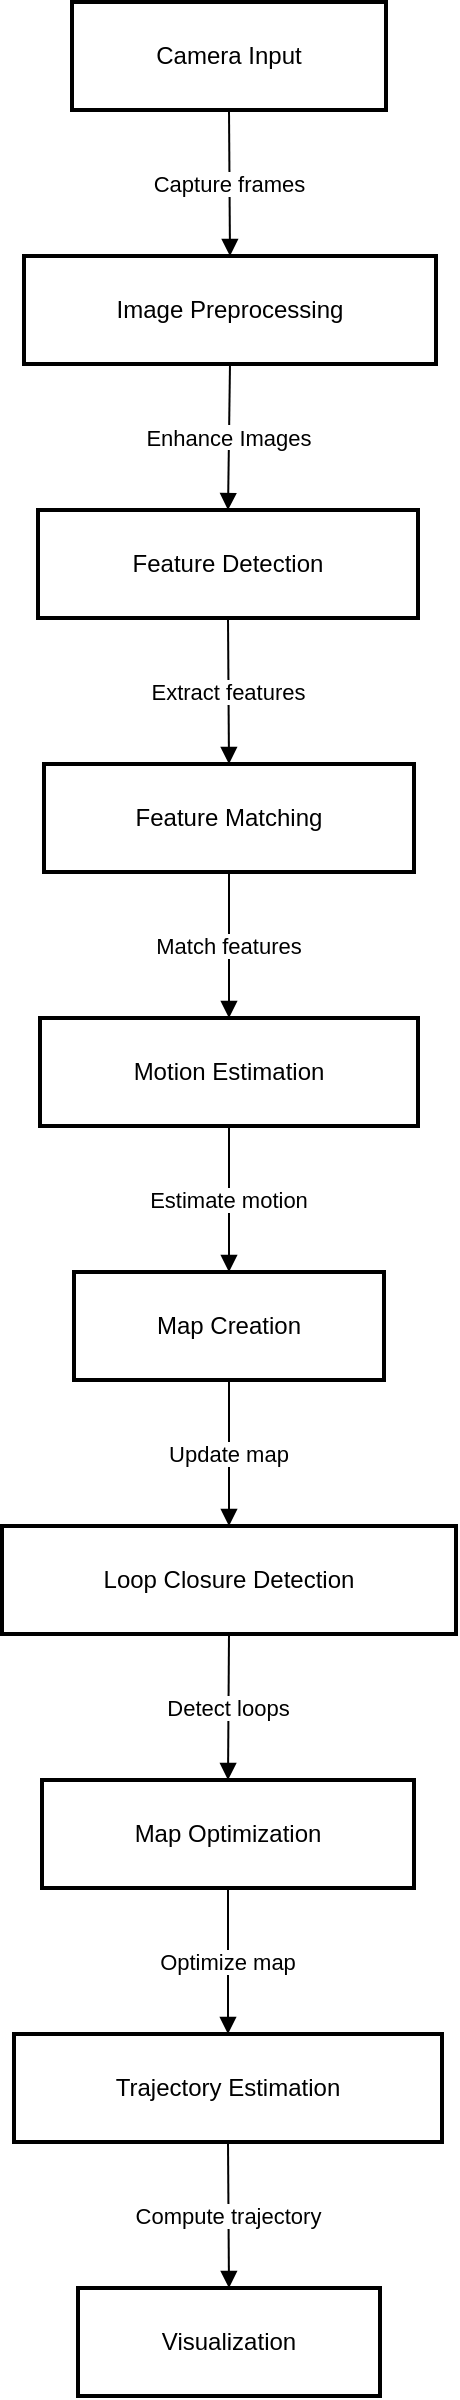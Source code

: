 <mxfile version="26.2.14">
  <diagram name="Page-1" id="-fobINWZPjJc2JqUtG3q">
    <mxGraphModel>
      <root>
        <mxCell id="0" />
        <mxCell id="1" parent="0" />
        <mxCell id="2" value="Camera Input" style="whiteSpace=wrap;strokeWidth=2;" vertex="1" parent="1">
          <mxGeometry x="43" y="8" width="157" height="54" as="geometry" />
        </mxCell>
        <mxCell id="3" value="Image Preprocessing" style="whiteSpace=wrap;strokeWidth=2;" vertex="1" parent="1">
          <mxGeometry x="19" y="135" width="206" height="54" as="geometry" />
        </mxCell>
        <mxCell id="4" value="Feature Detection" style="whiteSpace=wrap;strokeWidth=2;" vertex="1" parent="1">
          <mxGeometry x="26" y="262" width="190" height="54" as="geometry" />
        </mxCell>
        <mxCell id="5" value="Feature Matching" style="whiteSpace=wrap;strokeWidth=2;" vertex="1" parent="1">
          <mxGeometry x="29" y="389" width="185" height="54" as="geometry" />
        </mxCell>
        <mxCell id="6" value="Motion Estimation" style="whiteSpace=wrap;strokeWidth=2;" vertex="1" parent="1">
          <mxGeometry x="27" y="516" width="189" height="54" as="geometry" />
        </mxCell>
        <mxCell id="7" value="Map Creation" style="whiteSpace=wrap;strokeWidth=2;" vertex="1" parent="1">
          <mxGeometry x="44" y="643" width="155" height="54" as="geometry" />
        </mxCell>
        <mxCell id="8" value="Loop Closure Detection" style="whiteSpace=wrap;strokeWidth=2;" vertex="1" parent="1">
          <mxGeometry x="8" y="770" width="227" height="54" as="geometry" />
        </mxCell>
        <mxCell id="9" value="Map Optimization" style="whiteSpace=wrap;strokeWidth=2;" vertex="1" parent="1">
          <mxGeometry x="28" y="897" width="186" height="54" as="geometry" />
        </mxCell>
        <mxCell id="10" value="Trajectory Estimation" style="whiteSpace=wrap;strokeWidth=2;" vertex="1" parent="1">
          <mxGeometry x="14" y="1024" width="214" height="54" as="geometry" />
        </mxCell>
        <mxCell id="11" value="Visualization" style="whiteSpace=wrap;strokeWidth=2;" vertex="1" parent="1">
          <mxGeometry x="46" y="1151" width="151" height="54" as="geometry" />
        </mxCell>
        <mxCell id="12" value="Capture frames" style="curved=1;startArrow=none;endArrow=block;exitX=0.5;exitY=1;entryX=0.5;entryY=0;" edge="1" parent="1" source="2" target="3">
          <mxGeometry relative="1" as="geometry">
            <Array as="points" />
          </mxGeometry>
        </mxCell>
        <mxCell id="13" value="Enhance Images" style="curved=1;startArrow=none;endArrow=block;exitX=0.5;exitY=1;entryX=0.5;entryY=0;" edge="1" parent="1" source="3" target="4">
          <mxGeometry relative="1" as="geometry">
            <Array as="points" />
          </mxGeometry>
        </mxCell>
        <mxCell id="14" value="Extract features" style="curved=1;startArrow=none;endArrow=block;exitX=0.5;exitY=1;entryX=0.5;entryY=0;" edge="1" parent="1" source="4" target="5">
          <mxGeometry relative="1" as="geometry">
            <Array as="points" />
          </mxGeometry>
        </mxCell>
        <mxCell id="15" value="Match features" style="curved=1;startArrow=none;endArrow=block;exitX=0.5;exitY=1;entryX=0.5;entryY=0;" edge="1" parent="1" source="5" target="6">
          <mxGeometry relative="1" as="geometry">
            <Array as="points" />
          </mxGeometry>
        </mxCell>
        <mxCell id="16" value="Estimate motion" style="curved=1;startArrow=none;endArrow=block;exitX=0.5;exitY=1;entryX=0.5;entryY=0;" edge="1" parent="1" source="6" target="7">
          <mxGeometry relative="1" as="geometry">
            <Array as="points" />
          </mxGeometry>
        </mxCell>
        <mxCell id="17" value="Update map" style="curved=1;startArrow=none;endArrow=block;exitX=0.5;exitY=1;entryX=0.5;entryY=0;" edge="1" parent="1" source="7" target="8">
          <mxGeometry relative="1" as="geometry">
            <Array as="points" />
          </mxGeometry>
        </mxCell>
        <mxCell id="18" value="Detect loops" style="curved=1;startArrow=none;endArrow=block;exitX=0.5;exitY=1;entryX=0.5;entryY=0;" edge="1" parent="1" source="8" target="9">
          <mxGeometry relative="1" as="geometry">
            <Array as="points" />
          </mxGeometry>
        </mxCell>
        <mxCell id="19" value="Optimize map" style="curved=1;startArrow=none;endArrow=block;exitX=0.5;exitY=1;entryX=0.5;entryY=0;" edge="1" parent="1" source="9" target="10">
          <mxGeometry relative="1" as="geometry">
            <Array as="points" />
          </mxGeometry>
        </mxCell>
        <mxCell id="20" value="Compute trajectory" style="curved=1;startArrow=none;endArrow=block;exitX=0.5;exitY=1;entryX=0.5;entryY=0;" edge="1" parent="1" source="10" target="11">
          <mxGeometry relative="1" as="geometry">
            <Array as="points" />
          </mxGeometry>
        </mxCell>
      </root>
    </mxGraphModel>
  </diagram>
</mxfile>
